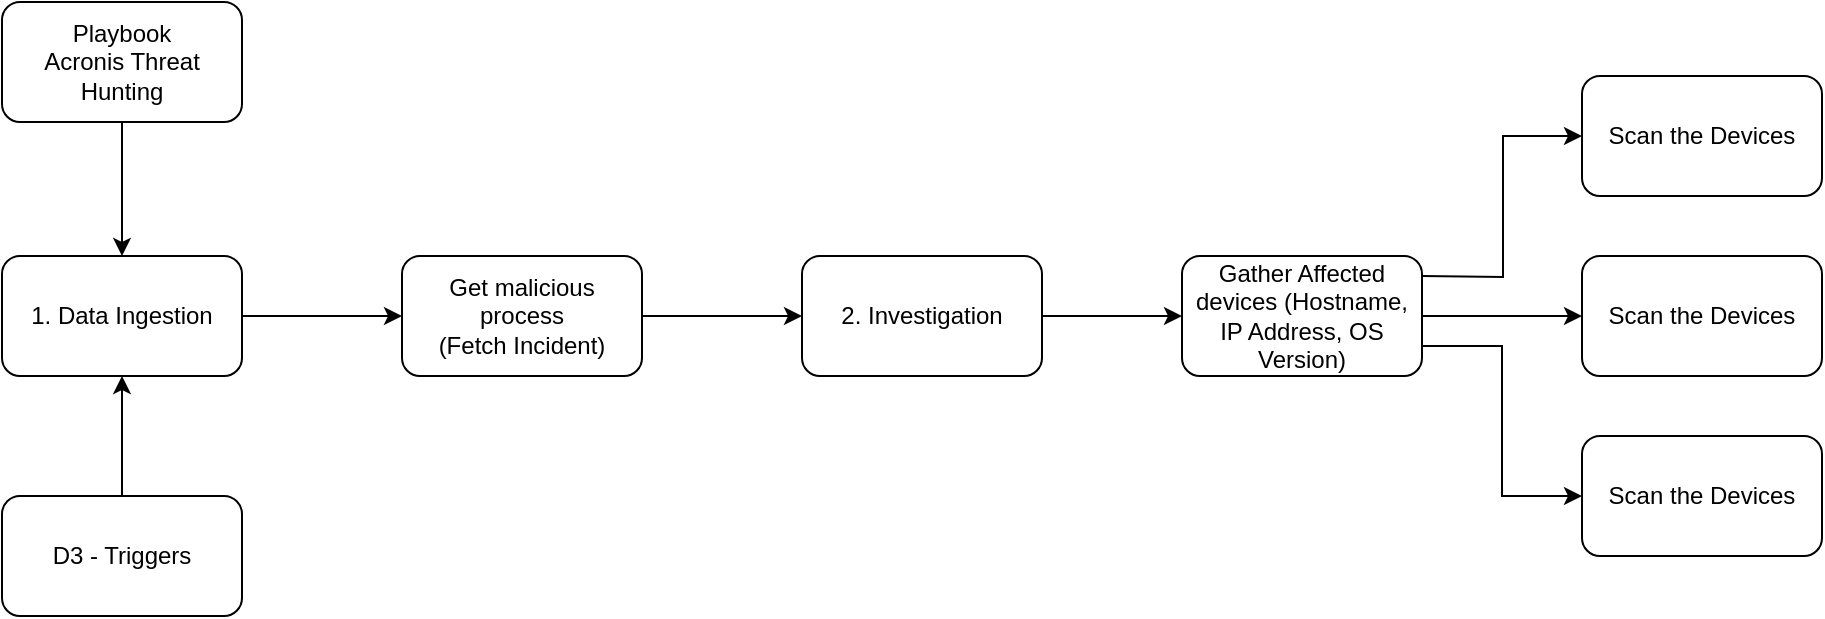 <mxfile version="22.0.2" type="github">
  <diagram name="Page-1" id="wvW3ehxdYdoYtSaxa3fH">
    <mxGraphModel dx="1434" dy="790" grid="1" gridSize="10" guides="1" tooltips="1" connect="1" arrows="1" fold="1" page="1" pageScale="1" pageWidth="850" pageHeight="1100" math="0" shadow="0">
      <root>
        <mxCell id="0" />
        <mxCell id="1" parent="0" />
        <mxCell id="StfwGNy7qWY20ujgkw8x-3" value="" style="edgeStyle=orthogonalEdgeStyle;rounded=0;orthogonalLoop=1;jettySize=auto;html=1;" parent="1" source="StfwGNy7qWY20ujgkw8x-1" target="StfwGNy7qWY20ujgkw8x-2" edge="1">
          <mxGeometry relative="1" as="geometry" />
        </mxCell>
        <mxCell id="StfwGNy7qWY20ujgkw8x-1" value="1. Data Ingestion" style="rounded=1;whiteSpace=wrap;html=1;" parent="1" vertex="1">
          <mxGeometry x="40" y="190" width="120" height="60" as="geometry" />
        </mxCell>
        <mxCell id="StfwGNy7qWY20ujgkw8x-5" value="" style="edgeStyle=orthogonalEdgeStyle;rounded=0;orthogonalLoop=1;jettySize=auto;html=1;" parent="1" source="StfwGNy7qWY20ujgkw8x-2" edge="1">
          <mxGeometry relative="1" as="geometry">
            <mxPoint x="440" y="220" as="targetPoint" />
          </mxGeometry>
        </mxCell>
        <mxCell id="StfwGNy7qWY20ujgkw8x-2" value="Get malicious process&lt;br&gt;(Fetch Incident)" style="whiteSpace=wrap;html=1;rounded=1;" parent="1" vertex="1">
          <mxGeometry x="240" y="190" width="120" height="60" as="geometry" />
        </mxCell>
        <mxCell id="QZf3iz8cE-q2q2WU4exR-2" value="" style="edgeStyle=orthogonalEdgeStyle;rounded=0;orthogonalLoop=1;jettySize=auto;html=1;" parent="1" source="QZf3iz8cE-q2q2WU4exR-1" target="StfwGNy7qWY20ujgkw8x-1" edge="1">
          <mxGeometry relative="1" as="geometry" />
        </mxCell>
        <mxCell id="QZf3iz8cE-q2q2WU4exR-1" value="Playbook&lt;br&gt;Acronis Threat Hunting" style="rounded=1;whiteSpace=wrap;html=1;" parent="1" vertex="1">
          <mxGeometry x="40" y="63" width="120" height="60" as="geometry" />
        </mxCell>
        <mxCell id="QZf3iz8cE-q2q2WU4exR-4" value="" style="edgeStyle=orthogonalEdgeStyle;rounded=0;orthogonalLoop=1;jettySize=auto;html=1;" parent="1" source="QZf3iz8cE-q2q2WU4exR-3" target="StfwGNy7qWY20ujgkw8x-1" edge="1">
          <mxGeometry relative="1" as="geometry" />
        </mxCell>
        <mxCell id="QZf3iz8cE-q2q2WU4exR-3" value="D3 - Triggers" style="rounded=1;whiteSpace=wrap;html=1;" parent="1" vertex="1">
          <mxGeometry x="40" y="310" width="120" height="60" as="geometry" />
        </mxCell>
        <mxCell id="9GNjWfNAqhbEPRqdgNwU-5" value="" style="edgeStyle=orthogonalEdgeStyle;rounded=0;orthogonalLoop=1;jettySize=auto;html=1;" edge="1" parent="1" source="9GNjWfNAqhbEPRqdgNwU-1" target="9GNjWfNAqhbEPRqdgNwU-4">
          <mxGeometry relative="1" as="geometry" />
        </mxCell>
        <mxCell id="9GNjWfNAqhbEPRqdgNwU-1" value="Gather Affected devices (Hostname, IP Address, OS Version)" style="rounded=1;whiteSpace=wrap;html=1;" vertex="1" parent="1">
          <mxGeometry x="630" y="190" width="120" height="60" as="geometry" />
        </mxCell>
        <mxCell id="9GNjWfNAqhbEPRqdgNwU-3" value="" style="edgeStyle=orthogonalEdgeStyle;rounded=0;orthogonalLoop=1;jettySize=auto;html=1;" edge="1" parent="1" source="9GNjWfNAqhbEPRqdgNwU-2" target="9GNjWfNAqhbEPRqdgNwU-1">
          <mxGeometry relative="1" as="geometry" />
        </mxCell>
        <mxCell id="9GNjWfNAqhbEPRqdgNwU-2" value="2. Investigation" style="rounded=1;whiteSpace=wrap;html=1;" vertex="1" parent="1">
          <mxGeometry x="440" y="190" width="120" height="60" as="geometry" />
        </mxCell>
        <mxCell id="9GNjWfNAqhbEPRqdgNwU-4" value="Scan the Devices" style="whiteSpace=wrap;html=1;rounded=1;" vertex="1" parent="1">
          <mxGeometry x="830" y="190" width="120" height="60" as="geometry" />
        </mxCell>
        <mxCell id="9GNjWfNAqhbEPRqdgNwU-6" value="" style="edgeStyle=orthogonalEdgeStyle;rounded=0;orthogonalLoop=1;jettySize=auto;html=1;entryX=0;entryY=0.5;entryDx=0;entryDy=0;" edge="1" parent="1" target="9GNjWfNAqhbEPRqdgNwU-7">
          <mxGeometry relative="1" as="geometry">
            <mxPoint x="750" y="200" as="sourcePoint" />
            <mxPoint x="830" y="200" as="targetPoint" />
          </mxGeometry>
        </mxCell>
        <mxCell id="9GNjWfNAqhbEPRqdgNwU-7" value="Scan the Devices" style="whiteSpace=wrap;html=1;rounded=1;" vertex="1" parent="1">
          <mxGeometry x="830" y="100" width="120" height="60" as="geometry" />
        </mxCell>
        <mxCell id="9GNjWfNAqhbEPRqdgNwU-8" value="Scan the Devices" style="whiteSpace=wrap;html=1;rounded=1;" vertex="1" parent="1">
          <mxGeometry x="830" y="280" width="120" height="60" as="geometry" />
        </mxCell>
        <mxCell id="9GNjWfNAqhbEPRqdgNwU-9" value="" style="edgeStyle=orthogonalEdgeStyle;rounded=0;orthogonalLoop=1;jettySize=auto;html=1;entryX=0;entryY=0.5;entryDx=0;entryDy=0;exitX=1;exitY=0.75;exitDx=0;exitDy=0;" edge="1" parent="1" source="9GNjWfNAqhbEPRqdgNwU-1" target="9GNjWfNAqhbEPRqdgNwU-8">
          <mxGeometry relative="1" as="geometry">
            <mxPoint x="760" y="210" as="sourcePoint" />
            <mxPoint x="840" y="140" as="targetPoint" />
          </mxGeometry>
        </mxCell>
      </root>
    </mxGraphModel>
  </diagram>
</mxfile>
